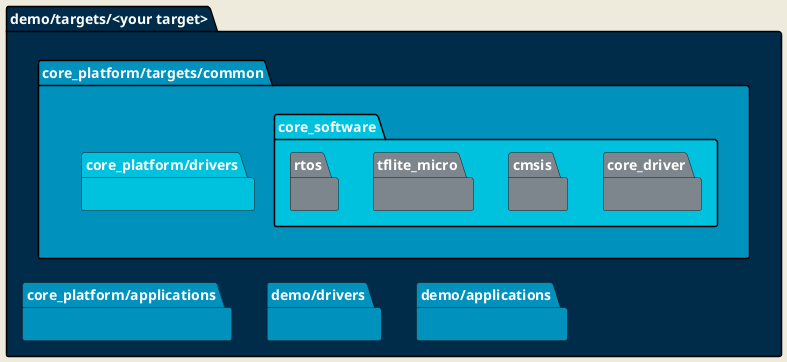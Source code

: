 @startuml

skinparam {
    BackgroundColor #EEEBDC
    DefaultFontColor white
}

package "demo/targets/<your target>" #002B49 {
    package "core_platform/targets/common" #0091BD {
        package "core_software" #00C1DE {
            package "core_driver" #7D868C {}
            package "cmsis" #7D868C {}
            package "tflite_micro" #7D868C {}
            package "rtos" #7D868C {}
        }

        package "core_platform/drivers" #00C1DE {}
    }

    package "core_platform/applications" #0091BD {}
    package "demo/applications" #0091BD {}
    package "demo/drivers" #0091BD {}
}

"core_platform/applications" -[hidden]> "demo/applications"
"core_platform/applications" -[hidden]> "demo/drivers"
"core_platform/targets/common" --[hidden]> "core_platform/applications"

@enduml
